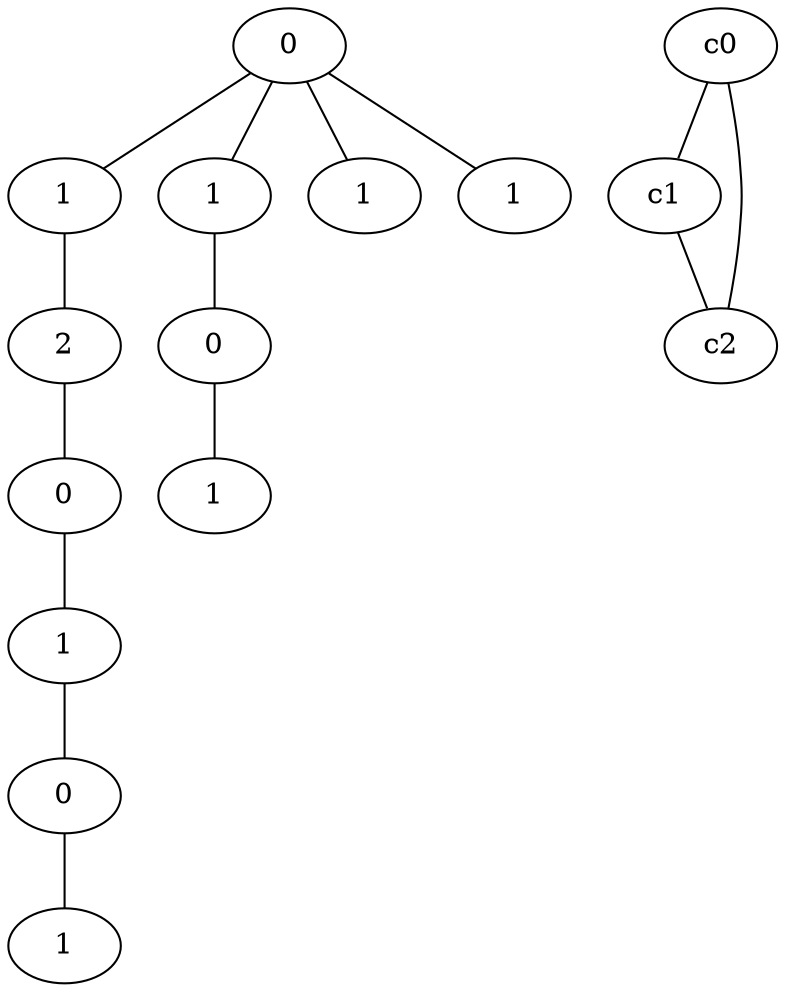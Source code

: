 graph {
a0[label=0];
a1[label=1];
a2[label=2];
a3[label=0];
a4[label=1];
a5[label=0];
a6[label=1];
a7[label=1];
a8[label=0];
a9[label=1];
a10[label=1];
a11[label=1];
a0 -- a1;
a0 -- a7;
a0 -- a10;
a0 -- a11;
a1 -- a2;
a2 -- a3;
a3 -- a4;
a4 -- a5;
a5 -- a6;
a7 -- a8;
a8 -- a9;
c0 -- c1;
c0 -- c2;
c1 -- c2;
}
